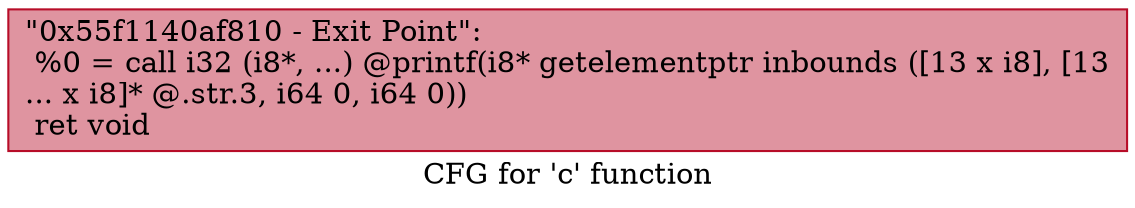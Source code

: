 digraph "CFG for 'c' function" {
	label="CFG for 'c' function";

	Node0x55f1140af810 [shape=record,color="#b70d28ff", style=filled, fillcolor="#b70d2870",label="{\"0x55f1140af810 - Exit Point\":\l  %0 = call i32 (i8*, ...) @printf(i8* getelementptr inbounds ([13 x i8], [13\l... x i8]* @.str.3, i64 0, i64 0))\l  ret void\l}"];
}

